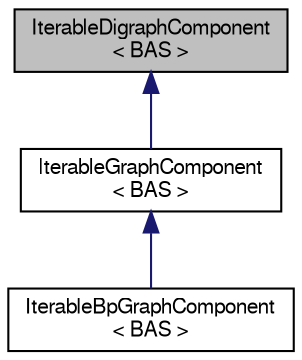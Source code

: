 digraph "IterableDigraphComponent&lt; BAS &gt;"
{
 // LATEX_PDF_SIZE
  edge [fontname="FreeSans",fontsize="10",labelfontname="FreeSans",labelfontsize="10"];
  node [fontname="FreeSans",fontsize="10",shape=record];
  Node0 [label="IterableDigraphComponent\l\< BAS \>",height=0.2,width=0.4,color="black", fillcolor="grey75", style="filled", fontcolor="black",tooltip="Skeleton class for iterable directed graphs."];
  Node0 -> Node1 [dir="back",color="midnightblue",fontsize="10",style="solid",fontname="FreeSans"];
  Node1 [label="IterableGraphComponent\l\< BAS \>",height=0.2,width=0.4,color="black", fillcolor="white", style="filled",URL="$a05105.html",tooltip="Skeleton class for iterable undirected graphs."];
  Node1 -> Node2 [dir="back",color="midnightblue",fontsize="10",style="solid",fontname="FreeSans"];
  Node2 [label="IterableBpGraphComponent\l\< BAS \>",height=0.2,width=0.4,color="black", fillcolor="white", style="filled",URL="$a05113.html",tooltip="Skeleton class for iterable undirected bipartite graphs."];
}
